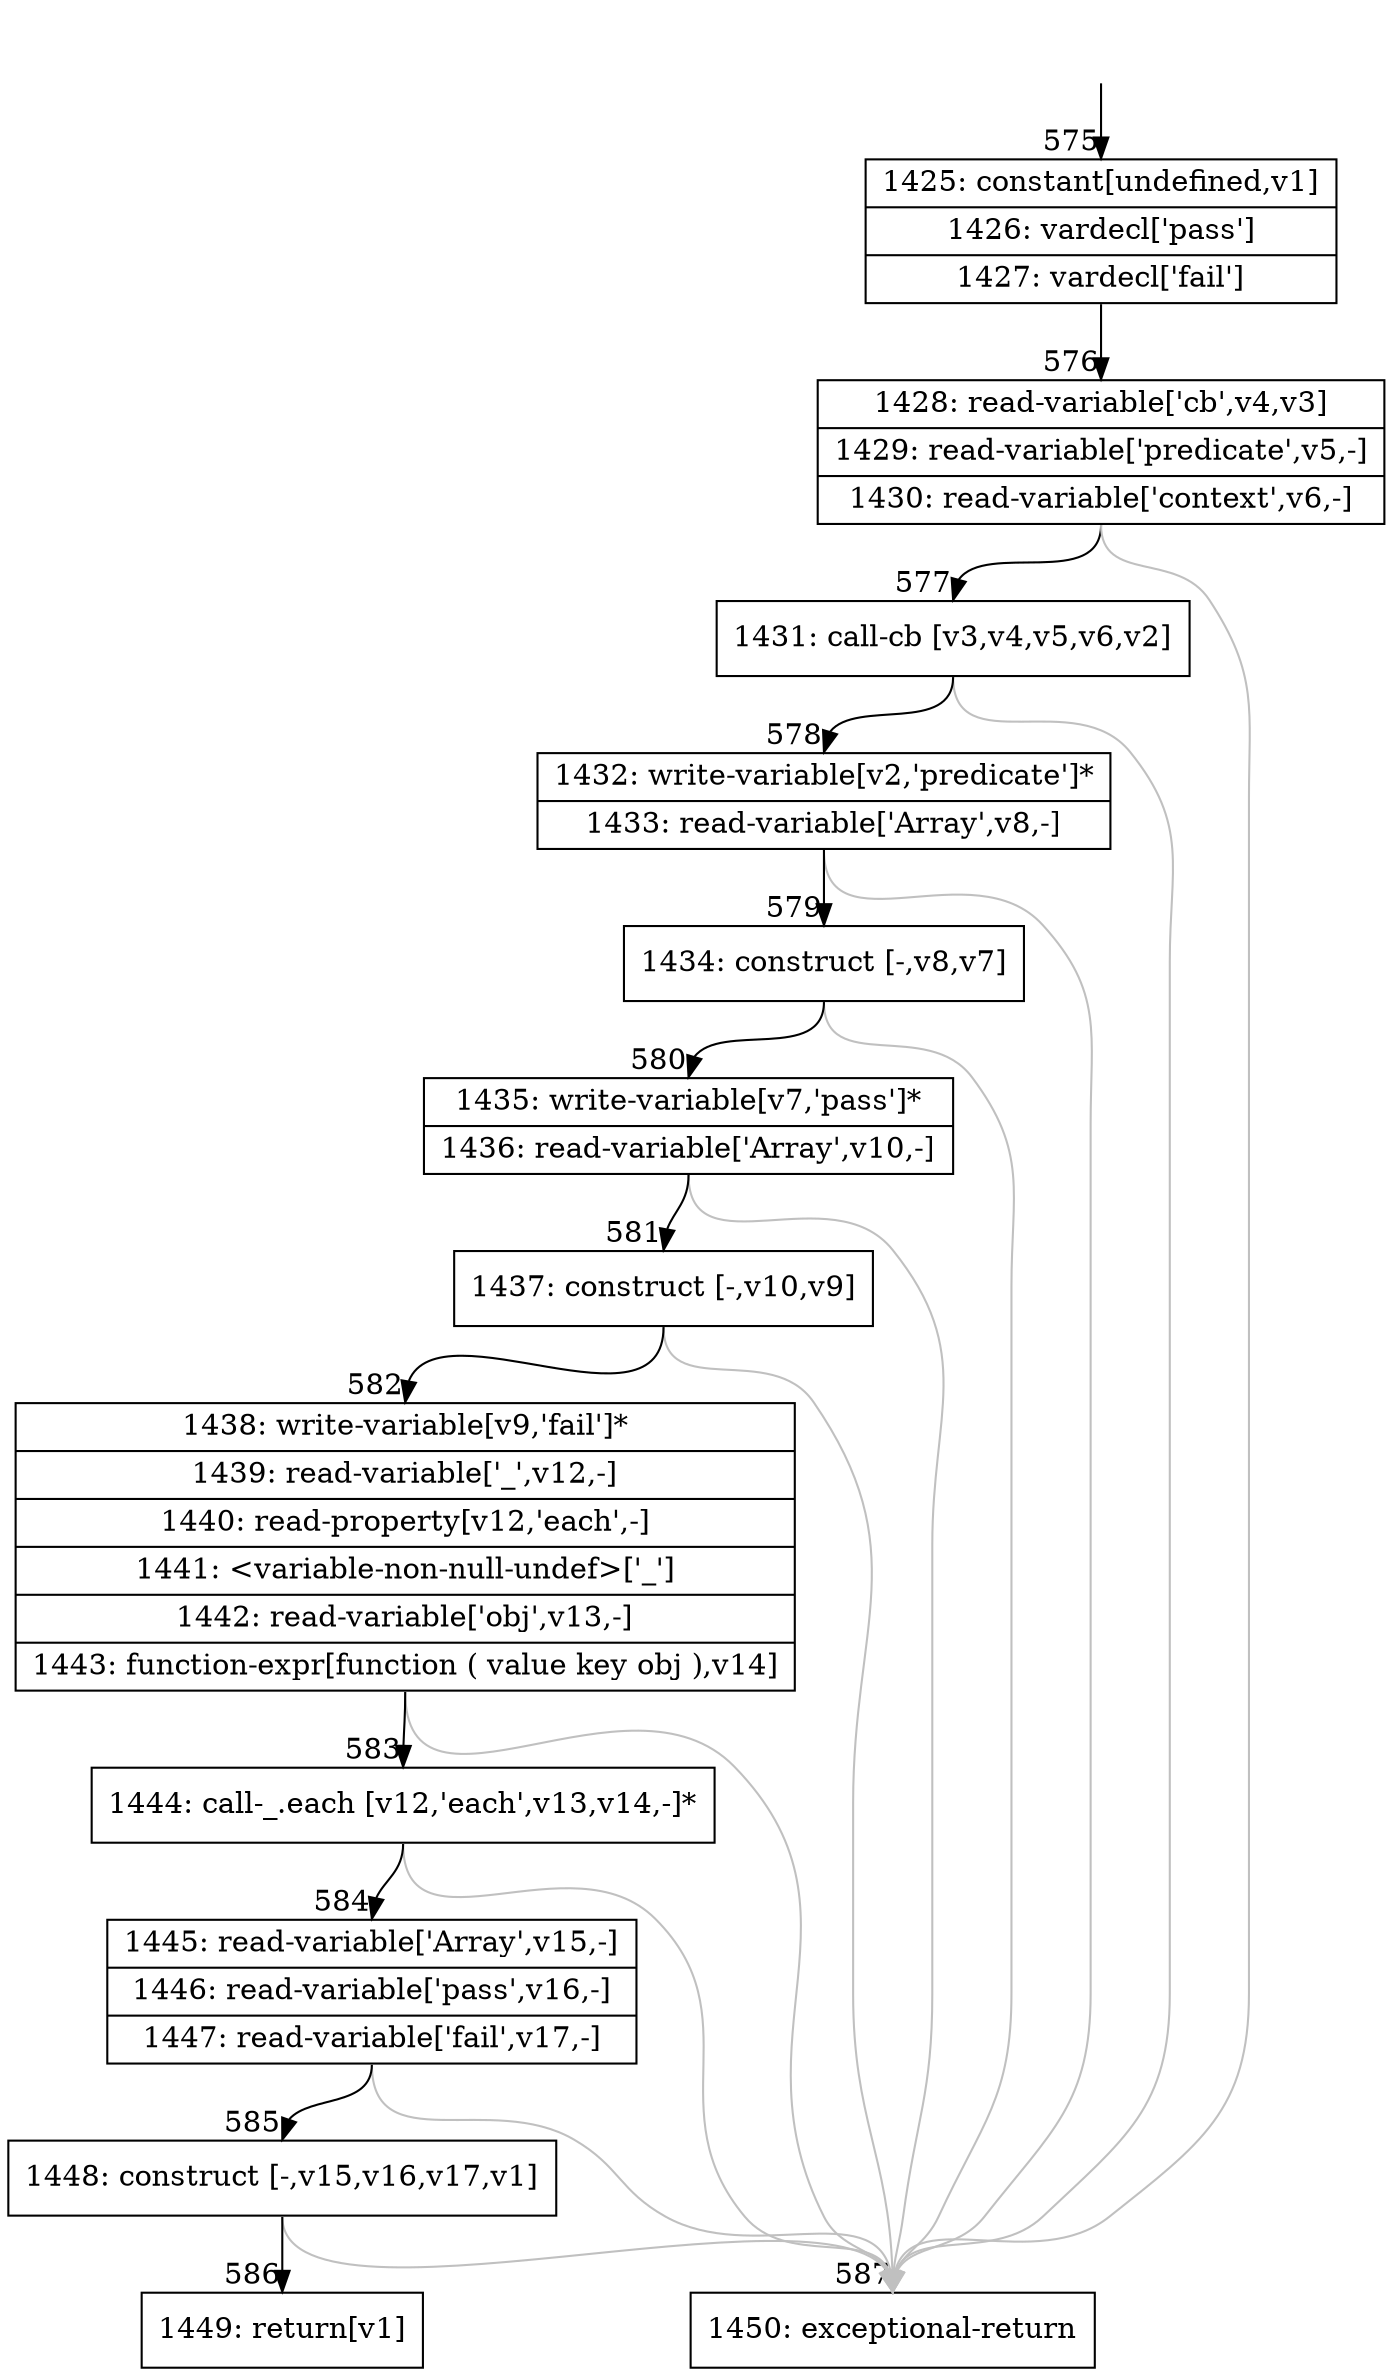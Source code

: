 digraph {
rankdir="TD"
BB_entry52[shape=none,label=""];
BB_entry52 -> BB575 [tailport=s, headport=n, headlabel="    575"]
BB575 [shape=record label="{1425: constant[undefined,v1]|1426: vardecl['pass']|1427: vardecl['fail']}" ] 
BB575 -> BB576 [tailport=s, headport=n, headlabel="      576"]
BB576 [shape=record label="{1428: read-variable['cb',v4,v3]|1429: read-variable['predicate',v5,-]|1430: read-variable['context',v6,-]}" ] 
BB576 -> BB577 [tailport=s, headport=n, headlabel="      577"]
BB576 -> BB587 [tailport=s, headport=n, color=gray, headlabel="      587"]
BB577 [shape=record label="{1431: call-cb [v3,v4,v5,v6,v2]}" ] 
BB577 -> BB578 [tailport=s, headport=n, headlabel="      578"]
BB577 -> BB587 [tailport=s, headport=n, color=gray]
BB578 [shape=record label="{1432: write-variable[v2,'predicate']*|1433: read-variable['Array',v8,-]}" ] 
BB578 -> BB579 [tailport=s, headport=n, headlabel="      579"]
BB578 -> BB587 [tailport=s, headport=n, color=gray]
BB579 [shape=record label="{1434: construct [-,v8,v7]}" ] 
BB579 -> BB580 [tailport=s, headport=n, headlabel="      580"]
BB579 -> BB587 [tailport=s, headport=n, color=gray]
BB580 [shape=record label="{1435: write-variable[v7,'pass']*|1436: read-variable['Array',v10,-]}" ] 
BB580 -> BB581 [tailport=s, headport=n, headlabel="      581"]
BB580 -> BB587 [tailport=s, headport=n, color=gray]
BB581 [shape=record label="{1437: construct [-,v10,v9]}" ] 
BB581 -> BB582 [tailport=s, headport=n, headlabel="      582"]
BB581 -> BB587 [tailport=s, headport=n, color=gray]
BB582 [shape=record label="{1438: write-variable[v9,'fail']*|1439: read-variable['_',v12,-]|1440: read-property[v12,'each',-]|1441: \<variable-non-null-undef\>['_']|1442: read-variable['obj',v13,-]|1443: function-expr[function ( value key obj ),v14]}" ] 
BB582 -> BB583 [tailport=s, headport=n, headlabel="      583"]
BB582 -> BB587 [tailport=s, headport=n, color=gray]
BB583 [shape=record label="{1444: call-_.each [v12,'each',v13,v14,-]*}" ] 
BB583 -> BB584 [tailport=s, headport=n, headlabel="      584"]
BB583 -> BB587 [tailport=s, headport=n, color=gray]
BB584 [shape=record label="{1445: read-variable['Array',v15,-]|1446: read-variable['pass',v16,-]|1447: read-variable['fail',v17,-]}" ] 
BB584 -> BB585 [tailport=s, headport=n, headlabel="      585"]
BB584 -> BB587 [tailport=s, headport=n, color=gray]
BB585 [shape=record label="{1448: construct [-,v15,v16,v17,v1]}" ] 
BB585 -> BB586 [tailport=s, headport=n, headlabel="      586"]
BB585 -> BB587 [tailport=s, headport=n, color=gray]
BB586 [shape=record label="{1449: return[v1]}" ] 
BB587 [shape=record label="{1450: exceptional-return}" ] 
//#$~ 447
}
